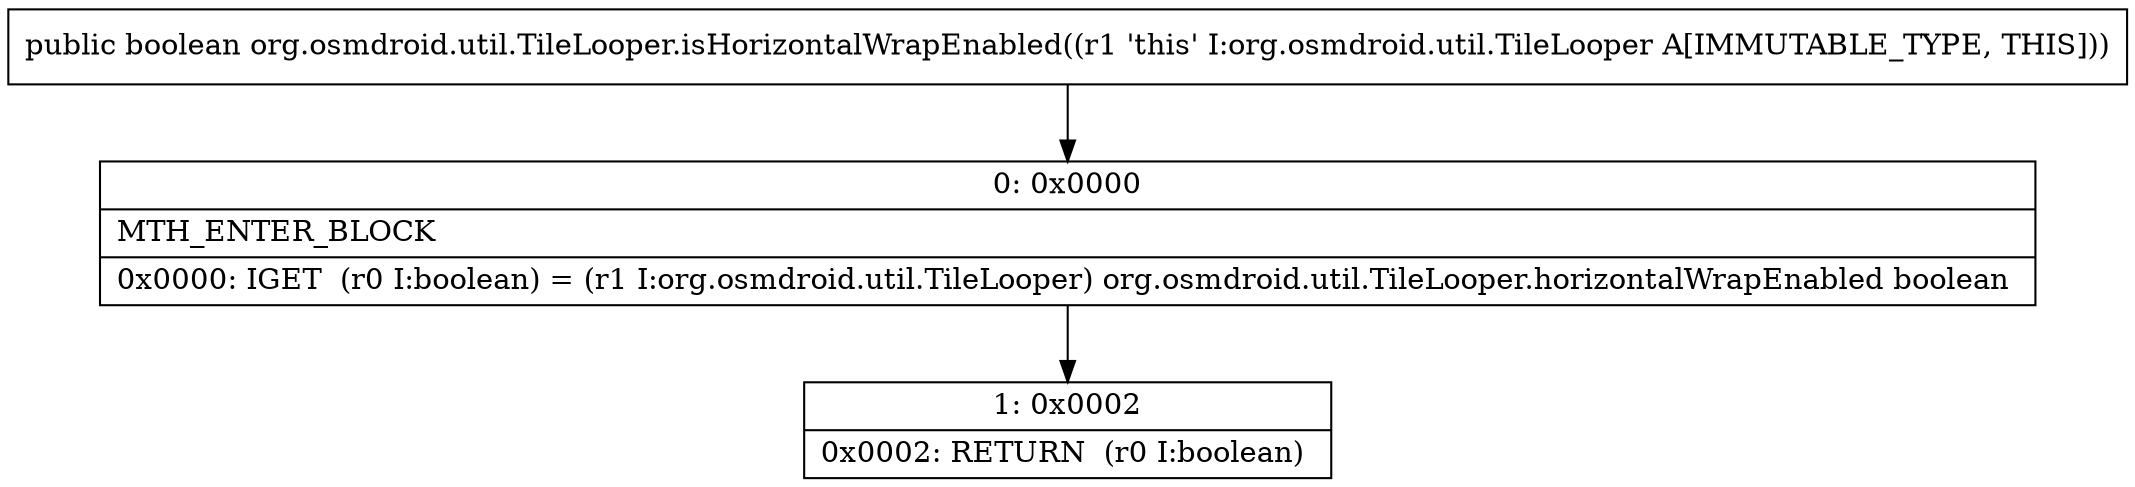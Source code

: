 digraph "CFG fororg.osmdroid.util.TileLooper.isHorizontalWrapEnabled()Z" {
Node_0 [shape=record,label="{0\:\ 0x0000|MTH_ENTER_BLOCK\l|0x0000: IGET  (r0 I:boolean) = (r1 I:org.osmdroid.util.TileLooper) org.osmdroid.util.TileLooper.horizontalWrapEnabled boolean \l}"];
Node_1 [shape=record,label="{1\:\ 0x0002|0x0002: RETURN  (r0 I:boolean) \l}"];
MethodNode[shape=record,label="{public boolean org.osmdroid.util.TileLooper.isHorizontalWrapEnabled((r1 'this' I:org.osmdroid.util.TileLooper A[IMMUTABLE_TYPE, THIS])) }"];
MethodNode -> Node_0;
Node_0 -> Node_1;
}

